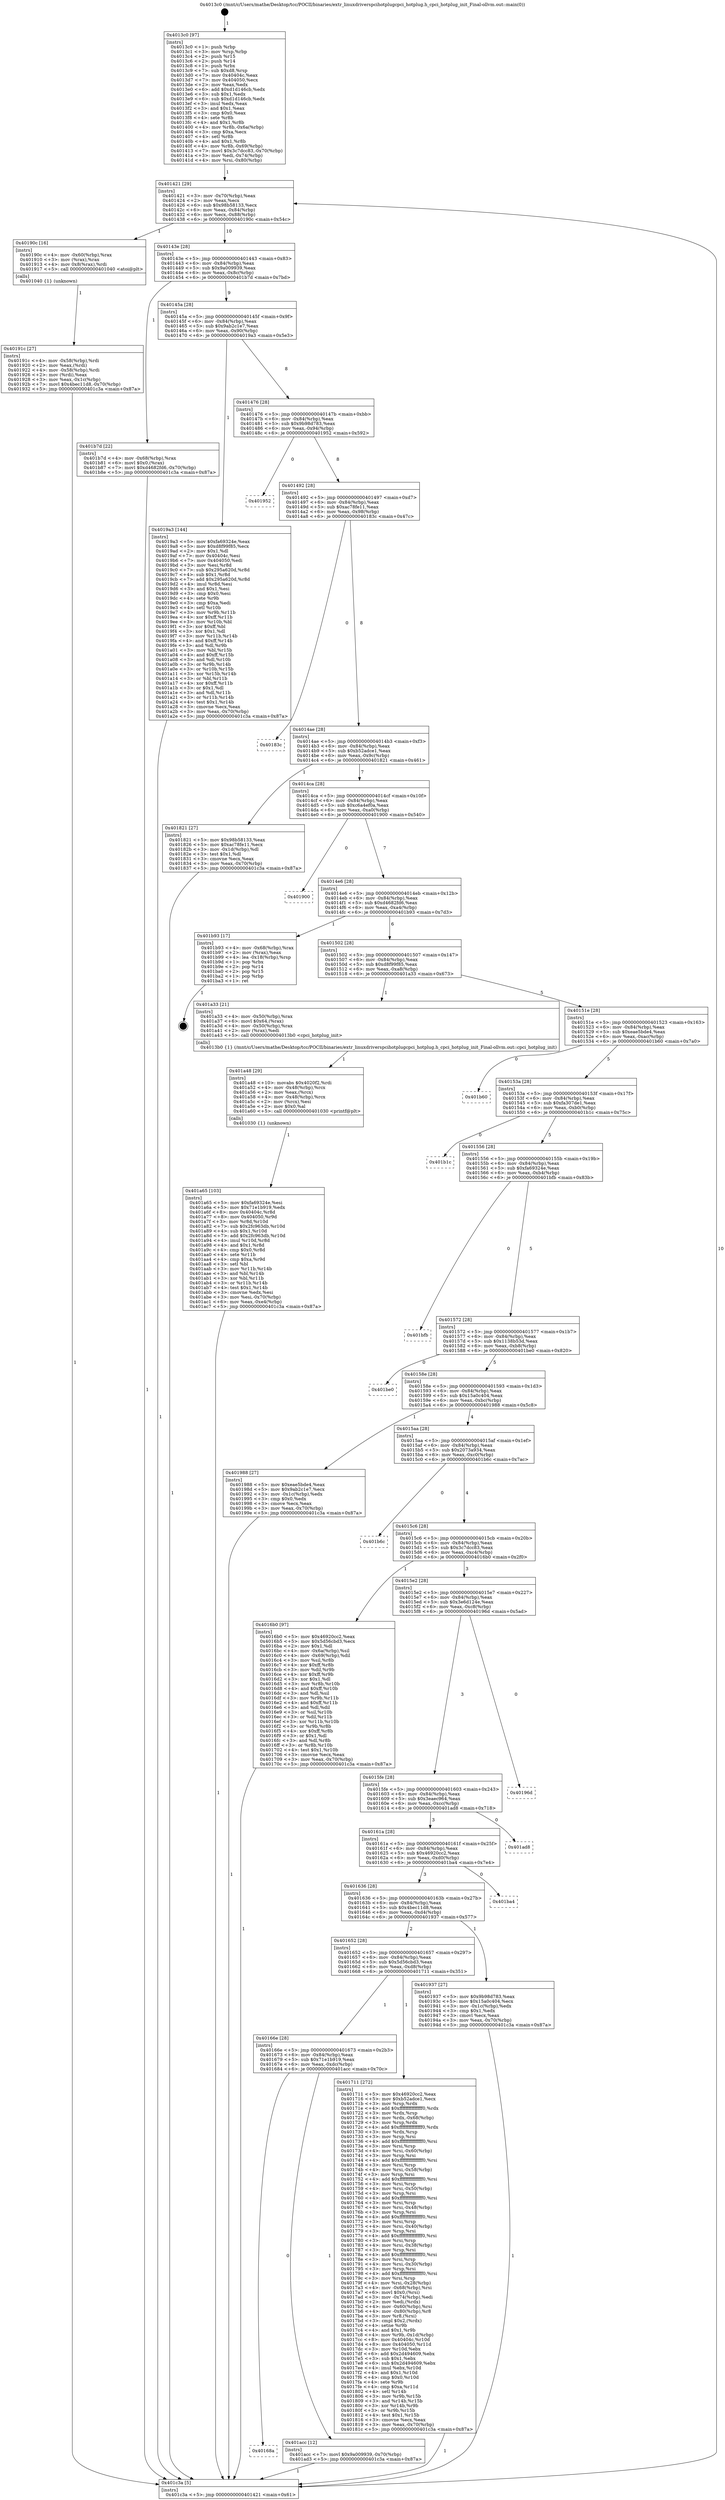 digraph "0x4013c0" {
  label = "0x4013c0 (/mnt/c/Users/mathe/Desktop/tcc/POCII/binaries/extr_linuxdriverspcihotplugcpci_hotplug.h_cpci_hotplug_init_Final-ollvm.out::main(0))"
  labelloc = "t"
  node[shape=record]

  Entry [label="",width=0.3,height=0.3,shape=circle,fillcolor=black,style=filled]
  "0x401421" [label="{
     0x401421 [29]\l
     | [instrs]\l
     &nbsp;&nbsp;0x401421 \<+3\>: mov -0x70(%rbp),%eax\l
     &nbsp;&nbsp;0x401424 \<+2\>: mov %eax,%ecx\l
     &nbsp;&nbsp;0x401426 \<+6\>: sub $0x98b58133,%ecx\l
     &nbsp;&nbsp;0x40142c \<+6\>: mov %eax,-0x84(%rbp)\l
     &nbsp;&nbsp;0x401432 \<+6\>: mov %ecx,-0x88(%rbp)\l
     &nbsp;&nbsp;0x401438 \<+6\>: je 000000000040190c \<main+0x54c\>\l
  }"]
  "0x40190c" [label="{
     0x40190c [16]\l
     | [instrs]\l
     &nbsp;&nbsp;0x40190c \<+4\>: mov -0x60(%rbp),%rax\l
     &nbsp;&nbsp;0x401910 \<+3\>: mov (%rax),%rax\l
     &nbsp;&nbsp;0x401913 \<+4\>: mov 0x8(%rax),%rdi\l
     &nbsp;&nbsp;0x401917 \<+5\>: call 0000000000401040 \<atoi@plt\>\l
     | [calls]\l
     &nbsp;&nbsp;0x401040 \{1\} (unknown)\l
  }"]
  "0x40143e" [label="{
     0x40143e [28]\l
     | [instrs]\l
     &nbsp;&nbsp;0x40143e \<+5\>: jmp 0000000000401443 \<main+0x83\>\l
     &nbsp;&nbsp;0x401443 \<+6\>: mov -0x84(%rbp),%eax\l
     &nbsp;&nbsp;0x401449 \<+5\>: sub $0x9a009939,%eax\l
     &nbsp;&nbsp;0x40144e \<+6\>: mov %eax,-0x8c(%rbp)\l
     &nbsp;&nbsp;0x401454 \<+6\>: je 0000000000401b7d \<main+0x7bd\>\l
  }"]
  Exit [label="",width=0.3,height=0.3,shape=circle,fillcolor=black,style=filled,peripheries=2]
  "0x401b7d" [label="{
     0x401b7d [22]\l
     | [instrs]\l
     &nbsp;&nbsp;0x401b7d \<+4\>: mov -0x68(%rbp),%rax\l
     &nbsp;&nbsp;0x401b81 \<+6\>: movl $0x0,(%rax)\l
     &nbsp;&nbsp;0x401b87 \<+7\>: movl $0xd4682fd6,-0x70(%rbp)\l
     &nbsp;&nbsp;0x401b8e \<+5\>: jmp 0000000000401c3a \<main+0x87a\>\l
  }"]
  "0x40145a" [label="{
     0x40145a [28]\l
     | [instrs]\l
     &nbsp;&nbsp;0x40145a \<+5\>: jmp 000000000040145f \<main+0x9f\>\l
     &nbsp;&nbsp;0x40145f \<+6\>: mov -0x84(%rbp),%eax\l
     &nbsp;&nbsp;0x401465 \<+5\>: sub $0x9ab2c1e7,%eax\l
     &nbsp;&nbsp;0x40146a \<+6\>: mov %eax,-0x90(%rbp)\l
     &nbsp;&nbsp;0x401470 \<+6\>: je 00000000004019a3 \<main+0x5e3\>\l
  }"]
  "0x40168a" [label="{
     0x40168a\l
  }", style=dashed]
  "0x4019a3" [label="{
     0x4019a3 [144]\l
     | [instrs]\l
     &nbsp;&nbsp;0x4019a3 \<+5\>: mov $0xfa69324e,%eax\l
     &nbsp;&nbsp;0x4019a8 \<+5\>: mov $0xd8f99f85,%ecx\l
     &nbsp;&nbsp;0x4019ad \<+2\>: mov $0x1,%dl\l
     &nbsp;&nbsp;0x4019af \<+7\>: mov 0x40404c,%esi\l
     &nbsp;&nbsp;0x4019b6 \<+7\>: mov 0x404050,%edi\l
     &nbsp;&nbsp;0x4019bd \<+3\>: mov %esi,%r8d\l
     &nbsp;&nbsp;0x4019c0 \<+7\>: sub $0x295a620d,%r8d\l
     &nbsp;&nbsp;0x4019c7 \<+4\>: sub $0x1,%r8d\l
     &nbsp;&nbsp;0x4019cb \<+7\>: add $0x295a620d,%r8d\l
     &nbsp;&nbsp;0x4019d2 \<+4\>: imul %r8d,%esi\l
     &nbsp;&nbsp;0x4019d6 \<+3\>: and $0x1,%esi\l
     &nbsp;&nbsp;0x4019d9 \<+3\>: cmp $0x0,%esi\l
     &nbsp;&nbsp;0x4019dc \<+4\>: sete %r9b\l
     &nbsp;&nbsp;0x4019e0 \<+3\>: cmp $0xa,%edi\l
     &nbsp;&nbsp;0x4019e3 \<+4\>: setl %r10b\l
     &nbsp;&nbsp;0x4019e7 \<+3\>: mov %r9b,%r11b\l
     &nbsp;&nbsp;0x4019ea \<+4\>: xor $0xff,%r11b\l
     &nbsp;&nbsp;0x4019ee \<+3\>: mov %r10b,%bl\l
     &nbsp;&nbsp;0x4019f1 \<+3\>: xor $0xff,%bl\l
     &nbsp;&nbsp;0x4019f4 \<+3\>: xor $0x1,%dl\l
     &nbsp;&nbsp;0x4019f7 \<+3\>: mov %r11b,%r14b\l
     &nbsp;&nbsp;0x4019fa \<+4\>: and $0xff,%r14b\l
     &nbsp;&nbsp;0x4019fe \<+3\>: and %dl,%r9b\l
     &nbsp;&nbsp;0x401a01 \<+3\>: mov %bl,%r15b\l
     &nbsp;&nbsp;0x401a04 \<+4\>: and $0xff,%r15b\l
     &nbsp;&nbsp;0x401a08 \<+3\>: and %dl,%r10b\l
     &nbsp;&nbsp;0x401a0b \<+3\>: or %r9b,%r14b\l
     &nbsp;&nbsp;0x401a0e \<+3\>: or %r10b,%r15b\l
     &nbsp;&nbsp;0x401a11 \<+3\>: xor %r15b,%r14b\l
     &nbsp;&nbsp;0x401a14 \<+3\>: or %bl,%r11b\l
     &nbsp;&nbsp;0x401a17 \<+4\>: xor $0xff,%r11b\l
     &nbsp;&nbsp;0x401a1b \<+3\>: or $0x1,%dl\l
     &nbsp;&nbsp;0x401a1e \<+3\>: and %dl,%r11b\l
     &nbsp;&nbsp;0x401a21 \<+3\>: or %r11b,%r14b\l
     &nbsp;&nbsp;0x401a24 \<+4\>: test $0x1,%r14b\l
     &nbsp;&nbsp;0x401a28 \<+3\>: cmovne %ecx,%eax\l
     &nbsp;&nbsp;0x401a2b \<+3\>: mov %eax,-0x70(%rbp)\l
     &nbsp;&nbsp;0x401a2e \<+5\>: jmp 0000000000401c3a \<main+0x87a\>\l
  }"]
  "0x401476" [label="{
     0x401476 [28]\l
     | [instrs]\l
     &nbsp;&nbsp;0x401476 \<+5\>: jmp 000000000040147b \<main+0xbb\>\l
     &nbsp;&nbsp;0x40147b \<+6\>: mov -0x84(%rbp),%eax\l
     &nbsp;&nbsp;0x401481 \<+5\>: sub $0x9b98d783,%eax\l
     &nbsp;&nbsp;0x401486 \<+6\>: mov %eax,-0x94(%rbp)\l
     &nbsp;&nbsp;0x40148c \<+6\>: je 0000000000401952 \<main+0x592\>\l
  }"]
  "0x401acc" [label="{
     0x401acc [12]\l
     | [instrs]\l
     &nbsp;&nbsp;0x401acc \<+7\>: movl $0x9a009939,-0x70(%rbp)\l
     &nbsp;&nbsp;0x401ad3 \<+5\>: jmp 0000000000401c3a \<main+0x87a\>\l
  }"]
  "0x401952" [label="{
     0x401952\l
  }", style=dashed]
  "0x401492" [label="{
     0x401492 [28]\l
     | [instrs]\l
     &nbsp;&nbsp;0x401492 \<+5\>: jmp 0000000000401497 \<main+0xd7\>\l
     &nbsp;&nbsp;0x401497 \<+6\>: mov -0x84(%rbp),%eax\l
     &nbsp;&nbsp;0x40149d \<+5\>: sub $0xac78fe11,%eax\l
     &nbsp;&nbsp;0x4014a2 \<+6\>: mov %eax,-0x98(%rbp)\l
     &nbsp;&nbsp;0x4014a8 \<+6\>: je 000000000040183c \<main+0x47c\>\l
  }"]
  "0x401a65" [label="{
     0x401a65 [103]\l
     | [instrs]\l
     &nbsp;&nbsp;0x401a65 \<+5\>: mov $0xfa69324e,%esi\l
     &nbsp;&nbsp;0x401a6a \<+5\>: mov $0x71e1b919,%edx\l
     &nbsp;&nbsp;0x401a6f \<+8\>: mov 0x40404c,%r8d\l
     &nbsp;&nbsp;0x401a77 \<+8\>: mov 0x404050,%r9d\l
     &nbsp;&nbsp;0x401a7f \<+3\>: mov %r8d,%r10d\l
     &nbsp;&nbsp;0x401a82 \<+7\>: sub $0x2fc963db,%r10d\l
     &nbsp;&nbsp;0x401a89 \<+4\>: sub $0x1,%r10d\l
     &nbsp;&nbsp;0x401a8d \<+7\>: add $0x2fc963db,%r10d\l
     &nbsp;&nbsp;0x401a94 \<+4\>: imul %r10d,%r8d\l
     &nbsp;&nbsp;0x401a98 \<+4\>: and $0x1,%r8d\l
     &nbsp;&nbsp;0x401a9c \<+4\>: cmp $0x0,%r8d\l
     &nbsp;&nbsp;0x401aa0 \<+4\>: sete %r11b\l
     &nbsp;&nbsp;0x401aa4 \<+4\>: cmp $0xa,%r9d\l
     &nbsp;&nbsp;0x401aa8 \<+3\>: setl %bl\l
     &nbsp;&nbsp;0x401aab \<+3\>: mov %r11b,%r14b\l
     &nbsp;&nbsp;0x401aae \<+3\>: and %bl,%r14b\l
     &nbsp;&nbsp;0x401ab1 \<+3\>: xor %bl,%r11b\l
     &nbsp;&nbsp;0x401ab4 \<+3\>: or %r11b,%r14b\l
     &nbsp;&nbsp;0x401ab7 \<+4\>: test $0x1,%r14b\l
     &nbsp;&nbsp;0x401abb \<+3\>: cmovne %edx,%esi\l
     &nbsp;&nbsp;0x401abe \<+3\>: mov %esi,-0x70(%rbp)\l
     &nbsp;&nbsp;0x401ac1 \<+6\>: mov %eax,-0xe4(%rbp)\l
     &nbsp;&nbsp;0x401ac7 \<+5\>: jmp 0000000000401c3a \<main+0x87a\>\l
  }"]
  "0x40183c" [label="{
     0x40183c\l
  }", style=dashed]
  "0x4014ae" [label="{
     0x4014ae [28]\l
     | [instrs]\l
     &nbsp;&nbsp;0x4014ae \<+5\>: jmp 00000000004014b3 \<main+0xf3\>\l
     &nbsp;&nbsp;0x4014b3 \<+6\>: mov -0x84(%rbp),%eax\l
     &nbsp;&nbsp;0x4014b9 \<+5\>: sub $0xb52adce1,%eax\l
     &nbsp;&nbsp;0x4014be \<+6\>: mov %eax,-0x9c(%rbp)\l
     &nbsp;&nbsp;0x4014c4 \<+6\>: je 0000000000401821 \<main+0x461\>\l
  }"]
  "0x401a48" [label="{
     0x401a48 [29]\l
     | [instrs]\l
     &nbsp;&nbsp;0x401a48 \<+10\>: movabs $0x4020f2,%rdi\l
     &nbsp;&nbsp;0x401a52 \<+4\>: mov -0x48(%rbp),%rcx\l
     &nbsp;&nbsp;0x401a56 \<+2\>: mov %eax,(%rcx)\l
     &nbsp;&nbsp;0x401a58 \<+4\>: mov -0x48(%rbp),%rcx\l
     &nbsp;&nbsp;0x401a5c \<+2\>: mov (%rcx),%esi\l
     &nbsp;&nbsp;0x401a5e \<+2\>: mov $0x0,%al\l
     &nbsp;&nbsp;0x401a60 \<+5\>: call 0000000000401030 \<printf@plt\>\l
     | [calls]\l
     &nbsp;&nbsp;0x401030 \{1\} (unknown)\l
  }"]
  "0x401821" [label="{
     0x401821 [27]\l
     | [instrs]\l
     &nbsp;&nbsp;0x401821 \<+5\>: mov $0x98b58133,%eax\l
     &nbsp;&nbsp;0x401826 \<+5\>: mov $0xac78fe11,%ecx\l
     &nbsp;&nbsp;0x40182b \<+3\>: mov -0x1d(%rbp),%dl\l
     &nbsp;&nbsp;0x40182e \<+3\>: test $0x1,%dl\l
     &nbsp;&nbsp;0x401831 \<+3\>: cmovne %ecx,%eax\l
     &nbsp;&nbsp;0x401834 \<+3\>: mov %eax,-0x70(%rbp)\l
     &nbsp;&nbsp;0x401837 \<+5\>: jmp 0000000000401c3a \<main+0x87a\>\l
  }"]
  "0x4014ca" [label="{
     0x4014ca [28]\l
     | [instrs]\l
     &nbsp;&nbsp;0x4014ca \<+5\>: jmp 00000000004014cf \<main+0x10f\>\l
     &nbsp;&nbsp;0x4014cf \<+6\>: mov -0x84(%rbp),%eax\l
     &nbsp;&nbsp;0x4014d5 \<+5\>: sub $0xc6a4ef0a,%eax\l
     &nbsp;&nbsp;0x4014da \<+6\>: mov %eax,-0xa0(%rbp)\l
     &nbsp;&nbsp;0x4014e0 \<+6\>: je 0000000000401900 \<main+0x540\>\l
  }"]
  "0x40191c" [label="{
     0x40191c [27]\l
     | [instrs]\l
     &nbsp;&nbsp;0x40191c \<+4\>: mov -0x58(%rbp),%rdi\l
     &nbsp;&nbsp;0x401920 \<+2\>: mov %eax,(%rdi)\l
     &nbsp;&nbsp;0x401922 \<+4\>: mov -0x58(%rbp),%rdi\l
     &nbsp;&nbsp;0x401926 \<+2\>: mov (%rdi),%eax\l
     &nbsp;&nbsp;0x401928 \<+3\>: mov %eax,-0x1c(%rbp)\l
     &nbsp;&nbsp;0x40192b \<+7\>: movl $0x4bec11d8,-0x70(%rbp)\l
     &nbsp;&nbsp;0x401932 \<+5\>: jmp 0000000000401c3a \<main+0x87a\>\l
  }"]
  "0x401900" [label="{
     0x401900\l
  }", style=dashed]
  "0x4014e6" [label="{
     0x4014e6 [28]\l
     | [instrs]\l
     &nbsp;&nbsp;0x4014e6 \<+5\>: jmp 00000000004014eb \<main+0x12b\>\l
     &nbsp;&nbsp;0x4014eb \<+6\>: mov -0x84(%rbp),%eax\l
     &nbsp;&nbsp;0x4014f1 \<+5\>: sub $0xd4682fd6,%eax\l
     &nbsp;&nbsp;0x4014f6 \<+6\>: mov %eax,-0xa4(%rbp)\l
     &nbsp;&nbsp;0x4014fc \<+6\>: je 0000000000401b93 \<main+0x7d3\>\l
  }"]
  "0x40166e" [label="{
     0x40166e [28]\l
     | [instrs]\l
     &nbsp;&nbsp;0x40166e \<+5\>: jmp 0000000000401673 \<main+0x2b3\>\l
     &nbsp;&nbsp;0x401673 \<+6\>: mov -0x84(%rbp),%eax\l
     &nbsp;&nbsp;0x401679 \<+5\>: sub $0x71e1b919,%eax\l
     &nbsp;&nbsp;0x40167e \<+6\>: mov %eax,-0xdc(%rbp)\l
     &nbsp;&nbsp;0x401684 \<+6\>: je 0000000000401acc \<main+0x70c\>\l
  }"]
  "0x401b93" [label="{
     0x401b93 [17]\l
     | [instrs]\l
     &nbsp;&nbsp;0x401b93 \<+4\>: mov -0x68(%rbp),%rax\l
     &nbsp;&nbsp;0x401b97 \<+2\>: mov (%rax),%eax\l
     &nbsp;&nbsp;0x401b99 \<+4\>: lea -0x18(%rbp),%rsp\l
     &nbsp;&nbsp;0x401b9d \<+1\>: pop %rbx\l
     &nbsp;&nbsp;0x401b9e \<+2\>: pop %r14\l
     &nbsp;&nbsp;0x401ba0 \<+2\>: pop %r15\l
     &nbsp;&nbsp;0x401ba2 \<+1\>: pop %rbp\l
     &nbsp;&nbsp;0x401ba3 \<+1\>: ret\l
  }"]
  "0x401502" [label="{
     0x401502 [28]\l
     | [instrs]\l
     &nbsp;&nbsp;0x401502 \<+5\>: jmp 0000000000401507 \<main+0x147\>\l
     &nbsp;&nbsp;0x401507 \<+6\>: mov -0x84(%rbp),%eax\l
     &nbsp;&nbsp;0x40150d \<+5\>: sub $0xd8f99f85,%eax\l
     &nbsp;&nbsp;0x401512 \<+6\>: mov %eax,-0xa8(%rbp)\l
     &nbsp;&nbsp;0x401518 \<+6\>: je 0000000000401a33 \<main+0x673\>\l
  }"]
  "0x401711" [label="{
     0x401711 [272]\l
     | [instrs]\l
     &nbsp;&nbsp;0x401711 \<+5\>: mov $0x46920cc2,%eax\l
     &nbsp;&nbsp;0x401716 \<+5\>: mov $0xb52adce1,%ecx\l
     &nbsp;&nbsp;0x40171b \<+3\>: mov %rsp,%rdx\l
     &nbsp;&nbsp;0x40171e \<+4\>: add $0xfffffffffffffff0,%rdx\l
     &nbsp;&nbsp;0x401722 \<+3\>: mov %rdx,%rsp\l
     &nbsp;&nbsp;0x401725 \<+4\>: mov %rdx,-0x68(%rbp)\l
     &nbsp;&nbsp;0x401729 \<+3\>: mov %rsp,%rdx\l
     &nbsp;&nbsp;0x40172c \<+4\>: add $0xfffffffffffffff0,%rdx\l
     &nbsp;&nbsp;0x401730 \<+3\>: mov %rdx,%rsp\l
     &nbsp;&nbsp;0x401733 \<+3\>: mov %rsp,%rsi\l
     &nbsp;&nbsp;0x401736 \<+4\>: add $0xfffffffffffffff0,%rsi\l
     &nbsp;&nbsp;0x40173a \<+3\>: mov %rsi,%rsp\l
     &nbsp;&nbsp;0x40173d \<+4\>: mov %rsi,-0x60(%rbp)\l
     &nbsp;&nbsp;0x401741 \<+3\>: mov %rsp,%rsi\l
     &nbsp;&nbsp;0x401744 \<+4\>: add $0xfffffffffffffff0,%rsi\l
     &nbsp;&nbsp;0x401748 \<+3\>: mov %rsi,%rsp\l
     &nbsp;&nbsp;0x40174b \<+4\>: mov %rsi,-0x58(%rbp)\l
     &nbsp;&nbsp;0x40174f \<+3\>: mov %rsp,%rsi\l
     &nbsp;&nbsp;0x401752 \<+4\>: add $0xfffffffffffffff0,%rsi\l
     &nbsp;&nbsp;0x401756 \<+3\>: mov %rsi,%rsp\l
     &nbsp;&nbsp;0x401759 \<+4\>: mov %rsi,-0x50(%rbp)\l
     &nbsp;&nbsp;0x40175d \<+3\>: mov %rsp,%rsi\l
     &nbsp;&nbsp;0x401760 \<+4\>: add $0xfffffffffffffff0,%rsi\l
     &nbsp;&nbsp;0x401764 \<+3\>: mov %rsi,%rsp\l
     &nbsp;&nbsp;0x401767 \<+4\>: mov %rsi,-0x48(%rbp)\l
     &nbsp;&nbsp;0x40176b \<+3\>: mov %rsp,%rsi\l
     &nbsp;&nbsp;0x40176e \<+4\>: add $0xfffffffffffffff0,%rsi\l
     &nbsp;&nbsp;0x401772 \<+3\>: mov %rsi,%rsp\l
     &nbsp;&nbsp;0x401775 \<+4\>: mov %rsi,-0x40(%rbp)\l
     &nbsp;&nbsp;0x401779 \<+3\>: mov %rsp,%rsi\l
     &nbsp;&nbsp;0x40177c \<+4\>: add $0xfffffffffffffff0,%rsi\l
     &nbsp;&nbsp;0x401780 \<+3\>: mov %rsi,%rsp\l
     &nbsp;&nbsp;0x401783 \<+4\>: mov %rsi,-0x38(%rbp)\l
     &nbsp;&nbsp;0x401787 \<+3\>: mov %rsp,%rsi\l
     &nbsp;&nbsp;0x40178a \<+4\>: add $0xfffffffffffffff0,%rsi\l
     &nbsp;&nbsp;0x40178e \<+3\>: mov %rsi,%rsp\l
     &nbsp;&nbsp;0x401791 \<+4\>: mov %rsi,-0x30(%rbp)\l
     &nbsp;&nbsp;0x401795 \<+3\>: mov %rsp,%rsi\l
     &nbsp;&nbsp;0x401798 \<+4\>: add $0xfffffffffffffff0,%rsi\l
     &nbsp;&nbsp;0x40179c \<+3\>: mov %rsi,%rsp\l
     &nbsp;&nbsp;0x40179f \<+4\>: mov %rsi,-0x28(%rbp)\l
     &nbsp;&nbsp;0x4017a3 \<+4\>: mov -0x68(%rbp),%rsi\l
     &nbsp;&nbsp;0x4017a7 \<+6\>: movl $0x0,(%rsi)\l
     &nbsp;&nbsp;0x4017ad \<+3\>: mov -0x74(%rbp),%edi\l
     &nbsp;&nbsp;0x4017b0 \<+2\>: mov %edi,(%rdx)\l
     &nbsp;&nbsp;0x4017b2 \<+4\>: mov -0x60(%rbp),%rsi\l
     &nbsp;&nbsp;0x4017b6 \<+4\>: mov -0x80(%rbp),%r8\l
     &nbsp;&nbsp;0x4017ba \<+3\>: mov %r8,(%rsi)\l
     &nbsp;&nbsp;0x4017bd \<+3\>: cmpl $0x2,(%rdx)\l
     &nbsp;&nbsp;0x4017c0 \<+4\>: setne %r9b\l
     &nbsp;&nbsp;0x4017c4 \<+4\>: and $0x1,%r9b\l
     &nbsp;&nbsp;0x4017c8 \<+4\>: mov %r9b,-0x1d(%rbp)\l
     &nbsp;&nbsp;0x4017cc \<+8\>: mov 0x40404c,%r10d\l
     &nbsp;&nbsp;0x4017d4 \<+8\>: mov 0x404050,%r11d\l
     &nbsp;&nbsp;0x4017dc \<+3\>: mov %r10d,%ebx\l
     &nbsp;&nbsp;0x4017df \<+6\>: add $0x2d494609,%ebx\l
     &nbsp;&nbsp;0x4017e5 \<+3\>: sub $0x1,%ebx\l
     &nbsp;&nbsp;0x4017e8 \<+6\>: sub $0x2d494609,%ebx\l
     &nbsp;&nbsp;0x4017ee \<+4\>: imul %ebx,%r10d\l
     &nbsp;&nbsp;0x4017f2 \<+4\>: and $0x1,%r10d\l
     &nbsp;&nbsp;0x4017f6 \<+4\>: cmp $0x0,%r10d\l
     &nbsp;&nbsp;0x4017fa \<+4\>: sete %r9b\l
     &nbsp;&nbsp;0x4017fe \<+4\>: cmp $0xa,%r11d\l
     &nbsp;&nbsp;0x401802 \<+4\>: setl %r14b\l
     &nbsp;&nbsp;0x401806 \<+3\>: mov %r9b,%r15b\l
     &nbsp;&nbsp;0x401809 \<+3\>: and %r14b,%r15b\l
     &nbsp;&nbsp;0x40180c \<+3\>: xor %r14b,%r9b\l
     &nbsp;&nbsp;0x40180f \<+3\>: or %r9b,%r15b\l
     &nbsp;&nbsp;0x401812 \<+4\>: test $0x1,%r15b\l
     &nbsp;&nbsp;0x401816 \<+3\>: cmovne %ecx,%eax\l
     &nbsp;&nbsp;0x401819 \<+3\>: mov %eax,-0x70(%rbp)\l
     &nbsp;&nbsp;0x40181c \<+5\>: jmp 0000000000401c3a \<main+0x87a\>\l
  }"]
  "0x401a33" [label="{
     0x401a33 [21]\l
     | [instrs]\l
     &nbsp;&nbsp;0x401a33 \<+4\>: mov -0x50(%rbp),%rax\l
     &nbsp;&nbsp;0x401a37 \<+6\>: movl $0x64,(%rax)\l
     &nbsp;&nbsp;0x401a3d \<+4\>: mov -0x50(%rbp),%rax\l
     &nbsp;&nbsp;0x401a41 \<+2\>: mov (%rax),%edi\l
     &nbsp;&nbsp;0x401a43 \<+5\>: call 00000000004013b0 \<cpci_hotplug_init\>\l
     | [calls]\l
     &nbsp;&nbsp;0x4013b0 \{1\} (/mnt/c/Users/mathe/Desktop/tcc/POCII/binaries/extr_linuxdriverspcihotplugcpci_hotplug.h_cpci_hotplug_init_Final-ollvm.out::cpci_hotplug_init)\l
  }"]
  "0x40151e" [label="{
     0x40151e [28]\l
     | [instrs]\l
     &nbsp;&nbsp;0x40151e \<+5\>: jmp 0000000000401523 \<main+0x163\>\l
     &nbsp;&nbsp;0x401523 \<+6\>: mov -0x84(%rbp),%eax\l
     &nbsp;&nbsp;0x401529 \<+5\>: sub $0xeae5bde4,%eax\l
     &nbsp;&nbsp;0x40152e \<+6\>: mov %eax,-0xac(%rbp)\l
     &nbsp;&nbsp;0x401534 \<+6\>: je 0000000000401b60 \<main+0x7a0\>\l
  }"]
  "0x401652" [label="{
     0x401652 [28]\l
     | [instrs]\l
     &nbsp;&nbsp;0x401652 \<+5\>: jmp 0000000000401657 \<main+0x297\>\l
     &nbsp;&nbsp;0x401657 \<+6\>: mov -0x84(%rbp),%eax\l
     &nbsp;&nbsp;0x40165d \<+5\>: sub $0x5d56cbd3,%eax\l
     &nbsp;&nbsp;0x401662 \<+6\>: mov %eax,-0xd8(%rbp)\l
     &nbsp;&nbsp;0x401668 \<+6\>: je 0000000000401711 \<main+0x351\>\l
  }"]
  "0x401b60" [label="{
     0x401b60\l
  }", style=dashed]
  "0x40153a" [label="{
     0x40153a [28]\l
     | [instrs]\l
     &nbsp;&nbsp;0x40153a \<+5\>: jmp 000000000040153f \<main+0x17f\>\l
     &nbsp;&nbsp;0x40153f \<+6\>: mov -0x84(%rbp),%eax\l
     &nbsp;&nbsp;0x401545 \<+5\>: sub $0xfa307de1,%eax\l
     &nbsp;&nbsp;0x40154a \<+6\>: mov %eax,-0xb0(%rbp)\l
     &nbsp;&nbsp;0x401550 \<+6\>: je 0000000000401b1c \<main+0x75c\>\l
  }"]
  "0x401937" [label="{
     0x401937 [27]\l
     | [instrs]\l
     &nbsp;&nbsp;0x401937 \<+5\>: mov $0x9b98d783,%eax\l
     &nbsp;&nbsp;0x40193c \<+5\>: mov $0x15a0c404,%ecx\l
     &nbsp;&nbsp;0x401941 \<+3\>: mov -0x1c(%rbp),%edx\l
     &nbsp;&nbsp;0x401944 \<+3\>: cmp $0x1,%edx\l
     &nbsp;&nbsp;0x401947 \<+3\>: cmovl %ecx,%eax\l
     &nbsp;&nbsp;0x40194a \<+3\>: mov %eax,-0x70(%rbp)\l
     &nbsp;&nbsp;0x40194d \<+5\>: jmp 0000000000401c3a \<main+0x87a\>\l
  }"]
  "0x401b1c" [label="{
     0x401b1c\l
  }", style=dashed]
  "0x401556" [label="{
     0x401556 [28]\l
     | [instrs]\l
     &nbsp;&nbsp;0x401556 \<+5\>: jmp 000000000040155b \<main+0x19b\>\l
     &nbsp;&nbsp;0x40155b \<+6\>: mov -0x84(%rbp),%eax\l
     &nbsp;&nbsp;0x401561 \<+5\>: sub $0xfa69324e,%eax\l
     &nbsp;&nbsp;0x401566 \<+6\>: mov %eax,-0xb4(%rbp)\l
     &nbsp;&nbsp;0x40156c \<+6\>: je 0000000000401bfb \<main+0x83b\>\l
  }"]
  "0x401636" [label="{
     0x401636 [28]\l
     | [instrs]\l
     &nbsp;&nbsp;0x401636 \<+5\>: jmp 000000000040163b \<main+0x27b\>\l
     &nbsp;&nbsp;0x40163b \<+6\>: mov -0x84(%rbp),%eax\l
     &nbsp;&nbsp;0x401641 \<+5\>: sub $0x4bec11d8,%eax\l
     &nbsp;&nbsp;0x401646 \<+6\>: mov %eax,-0xd4(%rbp)\l
     &nbsp;&nbsp;0x40164c \<+6\>: je 0000000000401937 \<main+0x577\>\l
  }"]
  "0x401bfb" [label="{
     0x401bfb\l
  }", style=dashed]
  "0x401572" [label="{
     0x401572 [28]\l
     | [instrs]\l
     &nbsp;&nbsp;0x401572 \<+5\>: jmp 0000000000401577 \<main+0x1b7\>\l
     &nbsp;&nbsp;0x401577 \<+6\>: mov -0x84(%rbp),%eax\l
     &nbsp;&nbsp;0x40157d \<+5\>: sub $0x1138b53d,%eax\l
     &nbsp;&nbsp;0x401582 \<+6\>: mov %eax,-0xb8(%rbp)\l
     &nbsp;&nbsp;0x401588 \<+6\>: je 0000000000401be0 \<main+0x820\>\l
  }"]
  "0x401ba4" [label="{
     0x401ba4\l
  }", style=dashed]
  "0x401be0" [label="{
     0x401be0\l
  }", style=dashed]
  "0x40158e" [label="{
     0x40158e [28]\l
     | [instrs]\l
     &nbsp;&nbsp;0x40158e \<+5\>: jmp 0000000000401593 \<main+0x1d3\>\l
     &nbsp;&nbsp;0x401593 \<+6\>: mov -0x84(%rbp),%eax\l
     &nbsp;&nbsp;0x401599 \<+5\>: sub $0x15a0c404,%eax\l
     &nbsp;&nbsp;0x40159e \<+6\>: mov %eax,-0xbc(%rbp)\l
     &nbsp;&nbsp;0x4015a4 \<+6\>: je 0000000000401988 \<main+0x5c8\>\l
  }"]
  "0x40161a" [label="{
     0x40161a [28]\l
     | [instrs]\l
     &nbsp;&nbsp;0x40161a \<+5\>: jmp 000000000040161f \<main+0x25f\>\l
     &nbsp;&nbsp;0x40161f \<+6\>: mov -0x84(%rbp),%eax\l
     &nbsp;&nbsp;0x401625 \<+5\>: sub $0x46920cc2,%eax\l
     &nbsp;&nbsp;0x40162a \<+6\>: mov %eax,-0xd0(%rbp)\l
     &nbsp;&nbsp;0x401630 \<+6\>: je 0000000000401ba4 \<main+0x7e4\>\l
  }"]
  "0x401988" [label="{
     0x401988 [27]\l
     | [instrs]\l
     &nbsp;&nbsp;0x401988 \<+5\>: mov $0xeae5bde4,%eax\l
     &nbsp;&nbsp;0x40198d \<+5\>: mov $0x9ab2c1e7,%ecx\l
     &nbsp;&nbsp;0x401992 \<+3\>: mov -0x1c(%rbp),%edx\l
     &nbsp;&nbsp;0x401995 \<+3\>: cmp $0x0,%edx\l
     &nbsp;&nbsp;0x401998 \<+3\>: cmove %ecx,%eax\l
     &nbsp;&nbsp;0x40199b \<+3\>: mov %eax,-0x70(%rbp)\l
     &nbsp;&nbsp;0x40199e \<+5\>: jmp 0000000000401c3a \<main+0x87a\>\l
  }"]
  "0x4015aa" [label="{
     0x4015aa [28]\l
     | [instrs]\l
     &nbsp;&nbsp;0x4015aa \<+5\>: jmp 00000000004015af \<main+0x1ef\>\l
     &nbsp;&nbsp;0x4015af \<+6\>: mov -0x84(%rbp),%eax\l
     &nbsp;&nbsp;0x4015b5 \<+5\>: sub $0x2073a934,%eax\l
     &nbsp;&nbsp;0x4015ba \<+6\>: mov %eax,-0xc0(%rbp)\l
     &nbsp;&nbsp;0x4015c0 \<+6\>: je 0000000000401b6c \<main+0x7ac\>\l
  }"]
  "0x401ad8" [label="{
     0x401ad8\l
  }", style=dashed]
  "0x401b6c" [label="{
     0x401b6c\l
  }", style=dashed]
  "0x4015c6" [label="{
     0x4015c6 [28]\l
     | [instrs]\l
     &nbsp;&nbsp;0x4015c6 \<+5\>: jmp 00000000004015cb \<main+0x20b\>\l
     &nbsp;&nbsp;0x4015cb \<+6\>: mov -0x84(%rbp),%eax\l
     &nbsp;&nbsp;0x4015d1 \<+5\>: sub $0x3c7dcc83,%eax\l
     &nbsp;&nbsp;0x4015d6 \<+6\>: mov %eax,-0xc4(%rbp)\l
     &nbsp;&nbsp;0x4015dc \<+6\>: je 00000000004016b0 \<main+0x2f0\>\l
  }"]
  "0x4015fe" [label="{
     0x4015fe [28]\l
     | [instrs]\l
     &nbsp;&nbsp;0x4015fe \<+5\>: jmp 0000000000401603 \<main+0x243\>\l
     &nbsp;&nbsp;0x401603 \<+6\>: mov -0x84(%rbp),%eax\l
     &nbsp;&nbsp;0x401609 \<+5\>: sub $0x3eaec964,%eax\l
     &nbsp;&nbsp;0x40160e \<+6\>: mov %eax,-0xcc(%rbp)\l
     &nbsp;&nbsp;0x401614 \<+6\>: je 0000000000401ad8 \<main+0x718\>\l
  }"]
  "0x4016b0" [label="{
     0x4016b0 [97]\l
     | [instrs]\l
     &nbsp;&nbsp;0x4016b0 \<+5\>: mov $0x46920cc2,%eax\l
     &nbsp;&nbsp;0x4016b5 \<+5\>: mov $0x5d56cbd3,%ecx\l
     &nbsp;&nbsp;0x4016ba \<+2\>: mov $0x1,%dl\l
     &nbsp;&nbsp;0x4016bc \<+4\>: mov -0x6a(%rbp),%sil\l
     &nbsp;&nbsp;0x4016c0 \<+4\>: mov -0x69(%rbp),%dil\l
     &nbsp;&nbsp;0x4016c4 \<+3\>: mov %sil,%r8b\l
     &nbsp;&nbsp;0x4016c7 \<+4\>: xor $0xff,%r8b\l
     &nbsp;&nbsp;0x4016cb \<+3\>: mov %dil,%r9b\l
     &nbsp;&nbsp;0x4016ce \<+4\>: xor $0xff,%r9b\l
     &nbsp;&nbsp;0x4016d2 \<+3\>: xor $0x1,%dl\l
     &nbsp;&nbsp;0x4016d5 \<+3\>: mov %r8b,%r10b\l
     &nbsp;&nbsp;0x4016d8 \<+4\>: and $0xff,%r10b\l
     &nbsp;&nbsp;0x4016dc \<+3\>: and %dl,%sil\l
     &nbsp;&nbsp;0x4016df \<+3\>: mov %r9b,%r11b\l
     &nbsp;&nbsp;0x4016e2 \<+4\>: and $0xff,%r11b\l
     &nbsp;&nbsp;0x4016e6 \<+3\>: and %dl,%dil\l
     &nbsp;&nbsp;0x4016e9 \<+3\>: or %sil,%r10b\l
     &nbsp;&nbsp;0x4016ec \<+3\>: or %dil,%r11b\l
     &nbsp;&nbsp;0x4016ef \<+3\>: xor %r11b,%r10b\l
     &nbsp;&nbsp;0x4016f2 \<+3\>: or %r9b,%r8b\l
     &nbsp;&nbsp;0x4016f5 \<+4\>: xor $0xff,%r8b\l
     &nbsp;&nbsp;0x4016f9 \<+3\>: or $0x1,%dl\l
     &nbsp;&nbsp;0x4016fc \<+3\>: and %dl,%r8b\l
     &nbsp;&nbsp;0x4016ff \<+3\>: or %r8b,%r10b\l
     &nbsp;&nbsp;0x401702 \<+4\>: test $0x1,%r10b\l
     &nbsp;&nbsp;0x401706 \<+3\>: cmovne %ecx,%eax\l
     &nbsp;&nbsp;0x401709 \<+3\>: mov %eax,-0x70(%rbp)\l
     &nbsp;&nbsp;0x40170c \<+5\>: jmp 0000000000401c3a \<main+0x87a\>\l
  }"]
  "0x4015e2" [label="{
     0x4015e2 [28]\l
     | [instrs]\l
     &nbsp;&nbsp;0x4015e2 \<+5\>: jmp 00000000004015e7 \<main+0x227\>\l
     &nbsp;&nbsp;0x4015e7 \<+6\>: mov -0x84(%rbp),%eax\l
     &nbsp;&nbsp;0x4015ed \<+5\>: sub $0x3e6d124e,%eax\l
     &nbsp;&nbsp;0x4015f2 \<+6\>: mov %eax,-0xc8(%rbp)\l
     &nbsp;&nbsp;0x4015f8 \<+6\>: je 000000000040196d \<main+0x5ad\>\l
  }"]
  "0x401c3a" [label="{
     0x401c3a [5]\l
     | [instrs]\l
     &nbsp;&nbsp;0x401c3a \<+5\>: jmp 0000000000401421 \<main+0x61\>\l
  }"]
  "0x4013c0" [label="{
     0x4013c0 [97]\l
     | [instrs]\l
     &nbsp;&nbsp;0x4013c0 \<+1\>: push %rbp\l
     &nbsp;&nbsp;0x4013c1 \<+3\>: mov %rsp,%rbp\l
     &nbsp;&nbsp;0x4013c4 \<+2\>: push %r15\l
     &nbsp;&nbsp;0x4013c6 \<+2\>: push %r14\l
     &nbsp;&nbsp;0x4013c8 \<+1\>: push %rbx\l
     &nbsp;&nbsp;0x4013c9 \<+7\>: sub $0xd8,%rsp\l
     &nbsp;&nbsp;0x4013d0 \<+7\>: mov 0x40404c,%eax\l
     &nbsp;&nbsp;0x4013d7 \<+7\>: mov 0x404050,%ecx\l
     &nbsp;&nbsp;0x4013de \<+2\>: mov %eax,%edx\l
     &nbsp;&nbsp;0x4013e0 \<+6\>: add $0xd1d146cb,%edx\l
     &nbsp;&nbsp;0x4013e6 \<+3\>: sub $0x1,%edx\l
     &nbsp;&nbsp;0x4013e9 \<+6\>: sub $0xd1d146cb,%edx\l
     &nbsp;&nbsp;0x4013ef \<+3\>: imul %edx,%eax\l
     &nbsp;&nbsp;0x4013f2 \<+3\>: and $0x1,%eax\l
     &nbsp;&nbsp;0x4013f5 \<+3\>: cmp $0x0,%eax\l
     &nbsp;&nbsp;0x4013f8 \<+4\>: sete %r8b\l
     &nbsp;&nbsp;0x4013fc \<+4\>: and $0x1,%r8b\l
     &nbsp;&nbsp;0x401400 \<+4\>: mov %r8b,-0x6a(%rbp)\l
     &nbsp;&nbsp;0x401404 \<+3\>: cmp $0xa,%ecx\l
     &nbsp;&nbsp;0x401407 \<+4\>: setl %r8b\l
     &nbsp;&nbsp;0x40140b \<+4\>: and $0x1,%r8b\l
     &nbsp;&nbsp;0x40140f \<+4\>: mov %r8b,-0x69(%rbp)\l
     &nbsp;&nbsp;0x401413 \<+7\>: movl $0x3c7dcc83,-0x70(%rbp)\l
     &nbsp;&nbsp;0x40141a \<+3\>: mov %edi,-0x74(%rbp)\l
     &nbsp;&nbsp;0x40141d \<+4\>: mov %rsi,-0x80(%rbp)\l
  }"]
  "0x40196d" [label="{
     0x40196d\l
  }", style=dashed]
  Entry -> "0x4013c0" [label=" 1"]
  "0x401421" -> "0x40190c" [label=" 1"]
  "0x401421" -> "0x40143e" [label=" 10"]
  "0x401b93" -> Exit [label=" 1"]
  "0x40143e" -> "0x401b7d" [label=" 1"]
  "0x40143e" -> "0x40145a" [label=" 9"]
  "0x401b7d" -> "0x401c3a" [label=" 1"]
  "0x40145a" -> "0x4019a3" [label=" 1"]
  "0x40145a" -> "0x401476" [label=" 8"]
  "0x401acc" -> "0x401c3a" [label=" 1"]
  "0x401476" -> "0x401952" [label=" 0"]
  "0x401476" -> "0x401492" [label=" 8"]
  "0x40166e" -> "0x40168a" [label=" 0"]
  "0x401492" -> "0x40183c" [label=" 0"]
  "0x401492" -> "0x4014ae" [label=" 8"]
  "0x40166e" -> "0x401acc" [label=" 1"]
  "0x4014ae" -> "0x401821" [label=" 1"]
  "0x4014ae" -> "0x4014ca" [label=" 7"]
  "0x401a65" -> "0x401c3a" [label=" 1"]
  "0x4014ca" -> "0x401900" [label=" 0"]
  "0x4014ca" -> "0x4014e6" [label=" 7"]
  "0x401a48" -> "0x401a65" [label=" 1"]
  "0x4014e6" -> "0x401b93" [label=" 1"]
  "0x4014e6" -> "0x401502" [label=" 6"]
  "0x4019a3" -> "0x401c3a" [label=" 1"]
  "0x401502" -> "0x401a33" [label=" 1"]
  "0x401502" -> "0x40151e" [label=" 5"]
  "0x401988" -> "0x401c3a" [label=" 1"]
  "0x40151e" -> "0x401b60" [label=" 0"]
  "0x40151e" -> "0x40153a" [label=" 5"]
  "0x40191c" -> "0x401c3a" [label=" 1"]
  "0x40153a" -> "0x401b1c" [label=" 0"]
  "0x40153a" -> "0x401556" [label=" 5"]
  "0x40190c" -> "0x40191c" [label=" 1"]
  "0x401556" -> "0x401bfb" [label=" 0"]
  "0x401556" -> "0x401572" [label=" 5"]
  "0x401711" -> "0x401c3a" [label=" 1"]
  "0x401572" -> "0x401be0" [label=" 0"]
  "0x401572" -> "0x40158e" [label=" 5"]
  "0x401a33" -> "0x401a48" [label=" 1"]
  "0x40158e" -> "0x401988" [label=" 1"]
  "0x40158e" -> "0x4015aa" [label=" 4"]
  "0x401652" -> "0x401711" [label=" 1"]
  "0x4015aa" -> "0x401b6c" [label=" 0"]
  "0x4015aa" -> "0x4015c6" [label=" 4"]
  "0x401937" -> "0x401c3a" [label=" 1"]
  "0x4015c6" -> "0x4016b0" [label=" 1"]
  "0x4015c6" -> "0x4015e2" [label=" 3"]
  "0x4016b0" -> "0x401c3a" [label=" 1"]
  "0x4013c0" -> "0x401421" [label=" 1"]
  "0x401c3a" -> "0x401421" [label=" 10"]
  "0x401636" -> "0x401937" [label=" 1"]
  "0x4015e2" -> "0x40196d" [label=" 0"]
  "0x4015e2" -> "0x4015fe" [label=" 3"]
  "0x401636" -> "0x401652" [label=" 2"]
  "0x4015fe" -> "0x401ad8" [label=" 0"]
  "0x4015fe" -> "0x40161a" [label=" 3"]
  "0x401652" -> "0x40166e" [label=" 1"]
  "0x40161a" -> "0x401ba4" [label=" 0"]
  "0x40161a" -> "0x401636" [label=" 3"]
  "0x401821" -> "0x401c3a" [label=" 1"]
}
